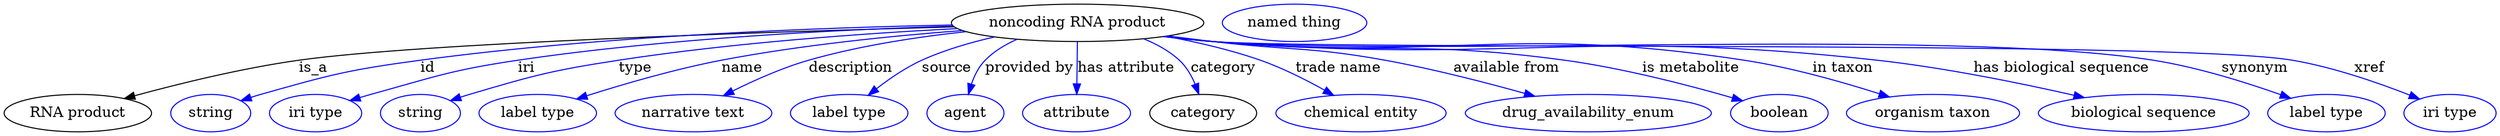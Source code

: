 digraph {
	graph [bb="0,0,2395,123"];
	node [label="\N"];
	"noncoding RNA product"	[height=0.5,
		label="noncoding RNA product",
		pos="1032.8,105",
		width=3.3761];
	"RNA product"	[height=0.5,
		pos="70.844,18",
		width=1.9679];
	"noncoding RNA product" -> "RNA product"	[label=is_a,
		lp="299.84,61.5",
		pos="e,115.7,31.945 913.97,101.06 734.67,96.182 403.51,85.301 285.84,69 230.55,61.34 168.58,46.211 125.43,34.591"];
	id	[color=blue,
		height=0.5,
		label=string,
		pos="197.84,18",
		width=1.0652];
	"noncoding RNA product" -> id	[color=blue,
		label=id,
		lp="412.84,61.5",
		pos="e,226.83,29.984 912.16,102.54 785.54,99.776 580.98,91.822 405.84,69 333.84,59.618 315.78,55.499 245.84,36 242.74,35.133 239.54,34.168 \
236.34,33.151",
		style=solid];
	iri	[color=blue,
		height=0.5,
		label="iri type",
		pos="298.84,18",
		width=1.2277];
	"noncoding RNA product" -> iri	[color=blue,
		label=iri,
		lp="501.84,61.5",
		pos="e,332.23,29.82 912.89,101.87 803.26,98.591 636.92,90.24 493.84,69 440.73,61.116 381.14,44.688 341.97,32.81",
		style=solid];
	type	[color=blue,
		height=0.5,
		label=string,
		pos="399.84,18",
		width=1.0652];
	"noncoding RNA product" -> type	[color=blue,
		label=type,
		lp="606.84,61.5",
		pos="e,428.49,29.989 916.91,99.459 827.44,94.837 700.79,85.858 590.84,69 525.94,59.049 509.83,54.534 446.84,36 443.94,35.146 440.96,34.209 \
437.97,33.227",
		style=solid];
	name	[color=blue,
		height=0.5,
		label="label type",
		pos="512.84,18",
		width=1.5707];
	"noncoding RNA product" -> name	[color=blue,
		label=name,
		lp="709.84,61.5",
		pos="e,550.37,31.655 921.69,97.566 854.21,92.447 766.57,83.638 689.84,69 645.12,60.468 595.3,45.928 559.94,34.72",
		style=solid];
	description	[color=blue,
		height=0.5,
		label="narrative text",
		pos="662.84,18",
		width=2.0943];
	"noncoding RNA product" -> description	[color=blue,
		label=description,
		lp="814.34,61.5",
		pos="e,691.65,34.764 925.56,96.51 878.38,91.431 822.7,82.984 773.84,69 748.65,61.788 721.81,49.83 700.84,39.417",
		style=solid];
	source	[color=blue,
		height=0.5,
		label="label type",
		pos="812.84,18",
		width=1.5707];
	"noncoding RNA product" -> source	[color=blue,
		label=source,
		lp="906.84,61.5",
		pos="e,831.2,35.187 952.7,91.358 929.54,86.107 904.65,78.863 882.84,69 867.37,61.999 851.82,51.348 839.33,41.673",
		style=solid];
	"provided by"	[color=blue,
		height=0.5,
		label=agent,
		pos="924.84,18",
		width=1.0291];
	"noncoding RNA product" -> "provided by"	[color=blue,
		label="provided by",
		lp="986.34,61.5",
		pos="e,927.72,36.214 974.49,89.129 963.26,84.169 952.36,77.62 943.84,69 937.62,62.709 933.4,54.176 930.55,45.94",
		style=solid];
	"has attribute"	[color=blue,
		height=0.5,
		label=attribute,
		pos="1031.8,18",
		width=1.4443];
	"noncoding RNA product" -> "has attribute"	[color=blue,
		label="has attribute",
		lp="1079.8,61.5",
		pos="e,1032,36.175 1032.6,86.799 1032.5,75.163 1032.3,59.548 1032.2,46.237",
		style=solid];
	category	[height=0.5,
		pos="1152.8,18",
		width=1.4263];
	"noncoding RNA product" -> category	[color=blue,
		label=category,
		lp="1173.3,61.5",
		pos="e,1149,36.344 1096.9,89.588 1109.2,84.602 1121.3,77.925 1130.8,69 1137.5,62.776 1142.3,54.158 1145.6,45.829",
		style=solid];
	"trade name"	[color=blue,
		height=0.5,
		label="chemical entity",
		pos="1303.8,18",
		width=2.2748];
	"noncoding RNA product" -> "trade name"	[color=blue,
		label="trade name",
		lp="1282.8,61.5",
		pos="e,1278.2,35.129 1118.3,92.108 1147.5,86.711 1180.1,79.193 1208.8,69 1229.8,61.582 1251.8,50.229 1269.4,40.215",
		style=solid];
	"available from"	[color=blue,
		height=0.5,
		label=drug_availability_enum,
		pos="1521.8,18",
		width=3.2858];
	"noncoding RNA product" -> "available from"	[color=blue,
		label="available from",
		lp="1444.3,61.5",
		pos="e,1470.8,34.291 1119.9,92.358 1134.2,90.514 1148.9,88.667 1162.8,87 1236.1,78.217 1255.3,82.24 1327.8,69 1372.9,60.777 1423,47.778 \
1460.9,37.095",
		style=solid];
	"is metabolite"	[color=blue,
		height=0.5,
		label=boolean,
		pos="1704.8,18",
		width=1.2999];
	"noncoding RNA product" -> "is metabolite"	[color=blue,
		label="is metabolite",
		lp="1627.8,61.5",
		pos="e,1670,30.026 1117.4,91.994 1132.5,90.118 1148.1,88.355 1162.8,87 1312.2,73.266 1351.2,89.285 1499.8,69 1567,59.827 1583.2,53.197 \
1648.8,36 1652.6,35.014 1656.5,33.942 1660.4,32.833",
		style=solid];
	"in taxon"	[color=blue,
		height=0.5,
		label="organism taxon",
		pos="1852.8,18",
		width=2.3109];
	"noncoding RNA product" -> "in taxon"	[color=blue,
		label="in taxon",
		lp="1771.8,61.5",
		pos="e,1812,33.818 1116.3,91.895 1131.7,89.993 1147.8,88.247 1162.8,87 1391.5,68.101 1452.2,104.96 1678.8,69 1721.2,62.276 1767.9,48.504 \
1802.2,37.113",
		style=solid];
	"has biological sequence"	[color=blue,
		height=0.5,
		label="biological sequence",
		pos="2055.8,18",
		width=2.8164];
	"noncoding RNA product" -> "has biological sequence"	[color=blue,
		label="has biological sequence",
		lp="1980.3,61.5",
		pos="e,1999.5,33.068 1115.9,91.853 1131.5,89.942 1147.6,88.204 1162.8,87 1447.4,64.465 1521.2,101 1804.8,69 1868.2,61.856 1939.3,47.021 \
1989.7,35.356",
		style=solid];
	synonym	[color=blue,
		height=0.5,
		label="label type",
		pos="2231.8,18",
		width=1.5707];
	"noncoding RNA product" -> synonym	[color=blue,
		label=synonym,
		lp="2164.8,61.5",
		pos="e,2197.8,32.47 1115.6,91.794 1131.2,89.876 1147.5,88.15 1162.8,87 1363.7,71.922 1870,100.83 2068.8,69 2110.3,62.363 2155.8,47.734 \
2188.2,36.004",
		style=solid];
	xref	[color=blue,
		height=0.5,
		label="iri type",
		pos="2350.8,18",
		width=1.2277];
	"noncoding RNA product" -> xref	[color=blue,
		label=xref,
		lp="2274.3,61.5",
		pos="e,2321.6,31.694 1115.6,91.762 1131.2,89.848 1147.5,88.131 1162.8,87 1277.9,78.508 2087.1,88.464 2200.8,69 2239.7,62.342 2282.2,47.396 \
2312.1,35.569",
		style=solid];
	"named thing_category"	[color=blue,
		height=0.5,
		label="named thing",
		pos="1241.8,105",
		width=1.9318];
}
